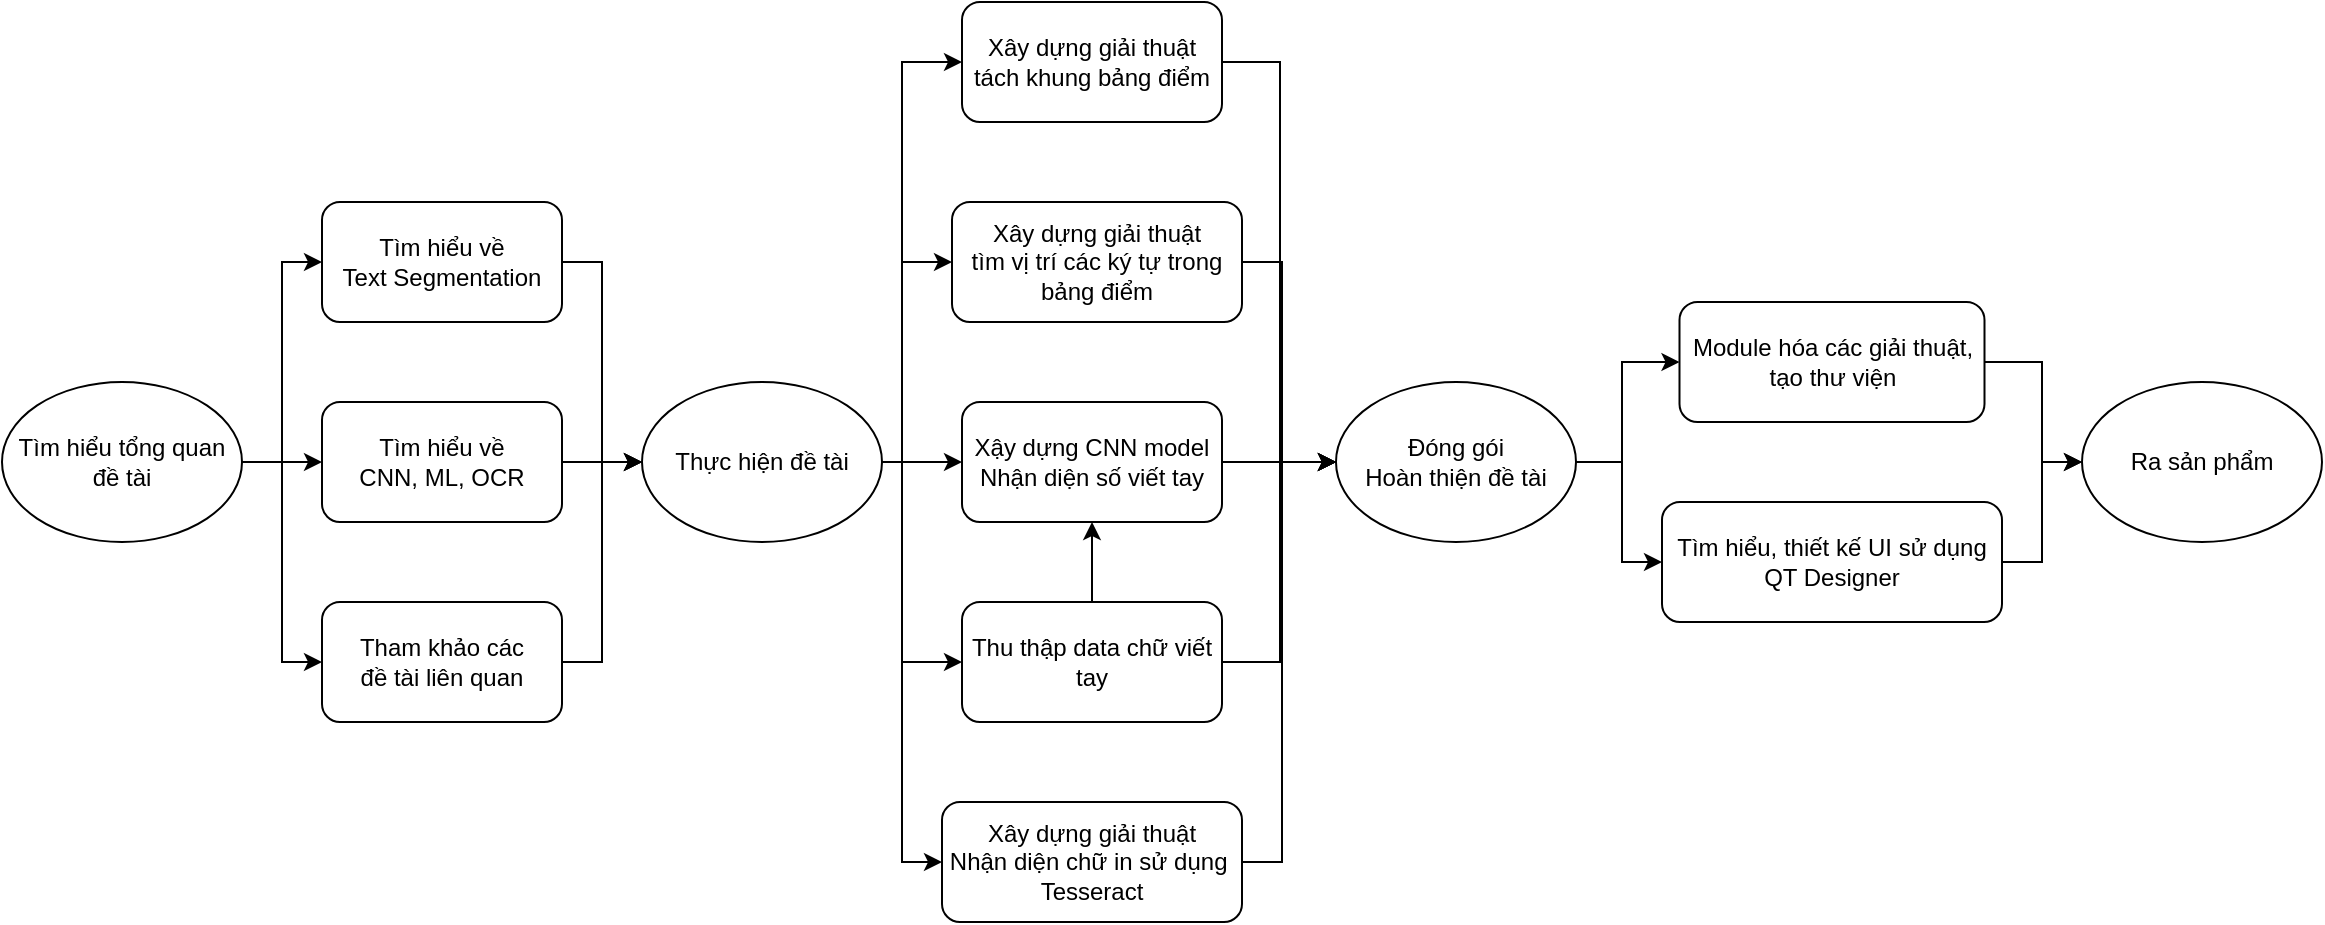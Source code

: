 <mxfile version="12.9.7" type="device"><diagram id="yAQwn6La7C2BzYXAphUA" name="Page-1"><mxGraphModel dx="1021" dy="1731" grid="1" gridSize="10" guides="1" tooltips="1" connect="1" arrows="1" fold="1" page="1" pageScale="1" pageWidth="827" pageHeight="1169" math="0" shadow="0"><root><mxCell id="0"/><mxCell id="1" parent="0"/><mxCell id="VFDFzZr9JeLCKkJ780up-28" style="edgeStyle=orthogonalEdgeStyle;rounded=0;orthogonalLoop=1;jettySize=auto;html=1;exitX=1;exitY=0.5;exitDx=0;exitDy=0;entryX=0;entryY=0.5;entryDx=0;entryDy=0;" edge="1" parent="1" source="VFDFzZr9JeLCKkJ780up-4" target="VFDFzZr9JeLCKkJ780up-8"><mxGeometry relative="1" as="geometry"/></mxCell><mxCell id="VFDFzZr9JeLCKkJ780up-4" value="Tìm hiểu về &lt;br&gt;Text Segmentation" style="rounded=1;whiteSpace=wrap;html=1;" vertex="1" parent="1"><mxGeometry x="200" y="20" width="120" height="60" as="geometry"/></mxCell><mxCell id="VFDFzZr9JeLCKkJ780up-30" value="" style="edgeStyle=orthogonalEdgeStyle;rounded=0;orthogonalLoop=1;jettySize=auto;html=1;" edge="1" parent="1" source="VFDFzZr9JeLCKkJ780up-5" target="VFDFzZr9JeLCKkJ780up-8"><mxGeometry relative="1" as="geometry"/></mxCell><mxCell id="VFDFzZr9JeLCKkJ780up-5" value="Tìm hiểu về&lt;br&gt;CNN, ML, OCR" style="rounded=1;whiteSpace=wrap;html=1;" vertex="1" parent="1"><mxGeometry x="200" y="120" width="120" height="60" as="geometry"/></mxCell><mxCell id="VFDFzZr9JeLCKkJ780up-31" style="edgeStyle=orthogonalEdgeStyle;rounded=0;orthogonalLoop=1;jettySize=auto;html=1;exitX=1;exitY=0.5;exitDx=0;exitDy=0;entryX=0;entryY=0.5;entryDx=0;entryDy=0;" edge="1" parent="1" source="VFDFzZr9JeLCKkJ780up-6" target="VFDFzZr9JeLCKkJ780up-8"><mxGeometry relative="1" as="geometry"/></mxCell><mxCell id="VFDFzZr9JeLCKkJ780up-6" value="Tham khảo các&lt;br&gt;đề tài liên quan" style="rounded=1;whiteSpace=wrap;html=1;" vertex="1" parent="1"><mxGeometry x="200" y="220" width="120" height="60" as="geometry"/></mxCell><mxCell id="VFDFzZr9JeLCKkJ780up-32" value="" style="edgeStyle=orthogonalEdgeStyle;rounded=0;orthogonalLoop=1;jettySize=auto;html=1;" edge="1" parent="1" source="VFDFzZr9JeLCKkJ780up-8" target="VFDFzZr9JeLCKkJ780up-12"><mxGeometry relative="1" as="geometry"/></mxCell><mxCell id="VFDFzZr9JeLCKkJ780up-33" style="edgeStyle=orthogonalEdgeStyle;rounded=0;orthogonalLoop=1;jettySize=auto;html=1;exitX=1;exitY=0.5;exitDx=0;exitDy=0;entryX=0;entryY=0.5;entryDx=0;entryDy=0;" edge="1" parent="1" source="VFDFzZr9JeLCKkJ780up-8" target="VFDFzZr9JeLCKkJ780up-11"><mxGeometry relative="1" as="geometry"><Array as="points"><mxPoint x="490" y="150"/><mxPoint x="490" y="50"/></Array></mxGeometry></mxCell><mxCell id="VFDFzZr9JeLCKkJ780up-34" style="edgeStyle=orthogonalEdgeStyle;rounded=0;orthogonalLoop=1;jettySize=auto;html=1;exitX=1;exitY=0.5;exitDx=0;exitDy=0;entryX=0;entryY=0.5;entryDx=0;entryDy=0;" edge="1" parent="1" source="VFDFzZr9JeLCKkJ780up-8" target="VFDFzZr9JeLCKkJ780up-10"><mxGeometry relative="1" as="geometry"><Array as="points"><mxPoint x="490" y="150"/><mxPoint x="490" y="-50"/></Array></mxGeometry></mxCell><mxCell id="VFDFzZr9JeLCKkJ780up-35" style="edgeStyle=orthogonalEdgeStyle;rounded=0;orthogonalLoop=1;jettySize=auto;html=1;exitX=1;exitY=0.5;exitDx=0;exitDy=0;entryX=0;entryY=0.5;entryDx=0;entryDy=0;" edge="1" parent="1" source="VFDFzZr9JeLCKkJ780up-8" target="VFDFzZr9JeLCKkJ780up-16"><mxGeometry relative="1" as="geometry"><Array as="points"><mxPoint x="490" y="150"/><mxPoint x="490" y="250"/></Array></mxGeometry></mxCell><mxCell id="VFDFzZr9JeLCKkJ780up-36" style="edgeStyle=orthogonalEdgeStyle;rounded=0;orthogonalLoop=1;jettySize=auto;html=1;exitX=1;exitY=0.5;exitDx=0;exitDy=0;entryX=0;entryY=0.5;entryDx=0;entryDy=0;" edge="1" parent="1" source="VFDFzZr9JeLCKkJ780up-8" target="VFDFzZr9JeLCKkJ780up-15"><mxGeometry relative="1" as="geometry"><Array as="points"><mxPoint x="490" y="150"/><mxPoint x="490" y="350"/></Array></mxGeometry></mxCell><mxCell id="VFDFzZr9JeLCKkJ780up-8" value="Thực hiện đề tài" style="ellipse;whiteSpace=wrap;html=1;" vertex="1" parent="1"><mxGeometry x="360" y="110" width="120" height="80" as="geometry"/></mxCell><mxCell id="VFDFzZr9JeLCKkJ780up-25" style="edgeStyle=orthogonalEdgeStyle;rounded=0;orthogonalLoop=1;jettySize=auto;html=1;exitX=1;exitY=0.5;exitDx=0;exitDy=0;entryX=0;entryY=0.5;entryDx=0;entryDy=0;" edge="1" parent="1" source="VFDFzZr9JeLCKkJ780up-9" target="VFDFzZr9JeLCKkJ780up-4"><mxGeometry relative="1" as="geometry"/></mxCell><mxCell id="VFDFzZr9JeLCKkJ780up-26" style="edgeStyle=orthogonalEdgeStyle;rounded=0;orthogonalLoop=1;jettySize=auto;html=1;exitX=1;exitY=0.5;exitDx=0;exitDy=0;entryX=0;entryY=0.5;entryDx=0;entryDy=0;" edge="1" parent="1" source="VFDFzZr9JeLCKkJ780up-9" target="VFDFzZr9JeLCKkJ780up-5"><mxGeometry relative="1" as="geometry"/></mxCell><mxCell id="VFDFzZr9JeLCKkJ780up-27" style="edgeStyle=orthogonalEdgeStyle;rounded=0;orthogonalLoop=1;jettySize=auto;html=1;exitX=1;exitY=0.5;exitDx=0;exitDy=0;entryX=0;entryY=0.5;entryDx=0;entryDy=0;" edge="1" parent="1" source="VFDFzZr9JeLCKkJ780up-9" target="VFDFzZr9JeLCKkJ780up-6"><mxGeometry relative="1" as="geometry"/></mxCell><mxCell id="VFDFzZr9JeLCKkJ780up-9" value="&lt;span style=&quot;white-space: normal&quot;&gt;Tìm hiểu tổng quan đề tài&lt;/span&gt;" style="ellipse;whiteSpace=wrap;html=1;" vertex="1" parent="1"><mxGeometry x="40" y="110" width="120" height="80" as="geometry"/></mxCell><mxCell id="VFDFzZr9JeLCKkJ780up-41" style="edgeStyle=orthogonalEdgeStyle;rounded=0;orthogonalLoop=1;jettySize=auto;html=1;exitX=1;exitY=0.5;exitDx=0;exitDy=0;entryX=0;entryY=0.5;entryDx=0;entryDy=0;" edge="1" parent="1" source="VFDFzZr9JeLCKkJ780up-10" target="VFDFzZr9JeLCKkJ780up-18"><mxGeometry relative="1" as="geometry"><Array as="points"><mxPoint x="679" y="-50"/><mxPoint x="679" y="150"/></Array></mxGeometry></mxCell><mxCell id="VFDFzZr9JeLCKkJ780up-10" value="Xây dựng giải thuật tách khung bảng điểm" style="rounded=1;whiteSpace=wrap;html=1;" vertex="1" parent="1"><mxGeometry x="520" y="-80" width="130" height="60" as="geometry"/></mxCell><mxCell id="VFDFzZr9JeLCKkJ780up-38" style="edgeStyle=orthogonalEdgeStyle;rounded=0;orthogonalLoop=1;jettySize=auto;html=1;exitX=1;exitY=0.5;exitDx=0;exitDy=0;entryX=0;entryY=0.5;entryDx=0;entryDy=0;" edge="1" parent="1" source="VFDFzZr9JeLCKkJ780up-11" target="VFDFzZr9JeLCKkJ780up-18"><mxGeometry relative="1" as="geometry"><Array as="points"><mxPoint x="680" y="50"/><mxPoint x="680" y="150"/></Array></mxGeometry></mxCell><mxCell id="VFDFzZr9JeLCKkJ780up-11" value="Xây dựng giải thuật&lt;br&gt;tìm vị trí các ký tự trong bảng điểm" style="rounded=1;whiteSpace=wrap;html=1;" vertex="1" parent="1"><mxGeometry x="515" y="20" width="145" height="60" as="geometry"/></mxCell><mxCell id="VFDFzZr9JeLCKkJ780up-37" value="" style="edgeStyle=orthogonalEdgeStyle;rounded=0;orthogonalLoop=1;jettySize=auto;html=1;" edge="1" parent="1" source="VFDFzZr9JeLCKkJ780up-12" target="VFDFzZr9JeLCKkJ780up-18"><mxGeometry relative="1" as="geometry"/></mxCell><mxCell id="VFDFzZr9JeLCKkJ780up-12" value="Xậy dựng CNN model&lt;br&gt;Nhận diện số viết tay" style="rounded=1;whiteSpace=wrap;html=1;" vertex="1" parent="1"><mxGeometry x="520" y="120" width="130" height="60" as="geometry"/></mxCell><mxCell id="VFDFzZr9JeLCKkJ780up-40" style="edgeStyle=orthogonalEdgeStyle;rounded=0;orthogonalLoop=1;jettySize=auto;html=1;exitX=1;exitY=0.5;exitDx=0;exitDy=0;entryX=0;entryY=0.5;entryDx=0;entryDy=0;" edge="1" parent="1" source="VFDFzZr9JeLCKkJ780up-15" target="VFDFzZr9JeLCKkJ780up-18"><mxGeometry relative="1" as="geometry"><Array as="points"><mxPoint x="680" y="350"/><mxPoint x="680" y="150"/></Array></mxGeometry></mxCell><mxCell id="VFDFzZr9JeLCKkJ780up-15" value="Xây dựng giải thuật&lt;br&gt;Nhận diện chữ in sử dụng&amp;nbsp;&lt;br&gt;Tesseract" style="rounded=1;whiteSpace=wrap;html=1;" vertex="1" parent="1"><mxGeometry x="510" y="320" width="150" height="60" as="geometry"/></mxCell><mxCell id="VFDFzZr9JeLCKkJ780up-17" value="" style="edgeStyle=orthogonalEdgeStyle;rounded=0;orthogonalLoop=1;jettySize=auto;html=1;" edge="1" parent="1" source="VFDFzZr9JeLCKkJ780up-16" target="VFDFzZr9JeLCKkJ780up-12"><mxGeometry relative="1" as="geometry"/></mxCell><mxCell id="VFDFzZr9JeLCKkJ780up-39" style="edgeStyle=orthogonalEdgeStyle;rounded=0;orthogonalLoop=1;jettySize=auto;html=1;exitX=1;exitY=0.5;exitDx=0;exitDy=0;entryX=0;entryY=0.5;entryDx=0;entryDy=0;" edge="1" parent="1" source="VFDFzZr9JeLCKkJ780up-16" target="VFDFzZr9JeLCKkJ780up-18"><mxGeometry relative="1" as="geometry"><Array as="points"><mxPoint x="679" y="250"/><mxPoint x="679" y="150"/></Array></mxGeometry></mxCell><mxCell id="VFDFzZr9JeLCKkJ780up-16" value="Thu thập data chữ viết tay" style="rounded=1;whiteSpace=wrap;html=1;" vertex="1" parent="1"><mxGeometry x="520" y="220" width="130" height="60" as="geometry"/></mxCell><mxCell id="VFDFzZr9JeLCKkJ780up-42" style="edgeStyle=orthogonalEdgeStyle;rounded=0;orthogonalLoop=1;jettySize=auto;html=1;exitX=1;exitY=0.5;exitDx=0;exitDy=0;entryX=0;entryY=0.5;entryDx=0;entryDy=0;" edge="1" parent="1" source="VFDFzZr9JeLCKkJ780up-18" target="VFDFzZr9JeLCKkJ780up-20"><mxGeometry relative="1" as="geometry"><Array as="points"><mxPoint x="850" y="150"/><mxPoint x="850" y="100"/></Array></mxGeometry></mxCell><mxCell id="VFDFzZr9JeLCKkJ780up-43" style="edgeStyle=orthogonalEdgeStyle;rounded=0;orthogonalLoop=1;jettySize=auto;html=1;exitX=1;exitY=0.5;exitDx=0;exitDy=0;" edge="1" parent="1" source="VFDFzZr9JeLCKkJ780up-18" target="VFDFzZr9JeLCKkJ780up-19"><mxGeometry relative="1" as="geometry"><Array as="points"><mxPoint x="850" y="150"/><mxPoint x="850" y="200"/></Array></mxGeometry></mxCell><mxCell id="VFDFzZr9JeLCKkJ780up-18" value="Đóng gói&lt;br&gt;Hoàn thiện đề tài" style="ellipse;whiteSpace=wrap;html=1;" vertex="1" parent="1"><mxGeometry x="707" y="110" width="120" height="80" as="geometry"/></mxCell><mxCell id="VFDFzZr9JeLCKkJ780up-45" style="edgeStyle=orthogonalEdgeStyle;rounded=0;orthogonalLoop=1;jettySize=auto;html=1;exitX=1;exitY=0.5;exitDx=0;exitDy=0;entryX=0;entryY=0.5;entryDx=0;entryDy=0;" edge="1" parent="1" source="VFDFzZr9JeLCKkJ780up-19" target="VFDFzZr9JeLCKkJ780up-24"><mxGeometry relative="1" as="geometry"/></mxCell><mxCell id="VFDFzZr9JeLCKkJ780up-19" value="Tìm hiểu, thiết kế UI sử dụng&lt;br&gt;QT Designer" style="rounded=1;whiteSpace=wrap;html=1;" vertex="1" parent="1"><mxGeometry x="870" y="170" width="170" height="60" as="geometry"/></mxCell><mxCell id="VFDFzZr9JeLCKkJ780up-44" style="edgeStyle=orthogonalEdgeStyle;rounded=0;orthogonalLoop=1;jettySize=auto;html=1;exitX=1;exitY=0.5;exitDx=0;exitDy=0;entryX=0;entryY=0.5;entryDx=0;entryDy=0;" edge="1" parent="1" source="VFDFzZr9JeLCKkJ780up-20" target="VFDFzZr9JeLCKkJ780up-24"><mxGeometry relative="1" as="geometry"><Array as="points"><mxPoint x="1060" y="100"/><mxPoint x="1060" y="150"/></Array></mxGeometry></mxCell><mxCell id="VFDFzZr9JeLCKkJ780up-20" value="Module hóa các giải thuật,&lt;br&gt;tạo thư viện" style="rounded=1;whiteSpace=wrap;html=1;" vertex="1" parent="1"><mxGeometry x="878.75" y="70" width="152.5" height="60" as="geometry"/></mxCell><mxCell id="VFDFzZr9JeLCKkJ780up-24" value="Ra sản phẩm" style="ellipse;whiteSpace=wrap;html=1;" vertex="1" parent="1"><mxGeometry x="1080" y="110" width="120" height="80" as="geometry"/></mxCell></root></mxGraphModel></diagram></mxfile>